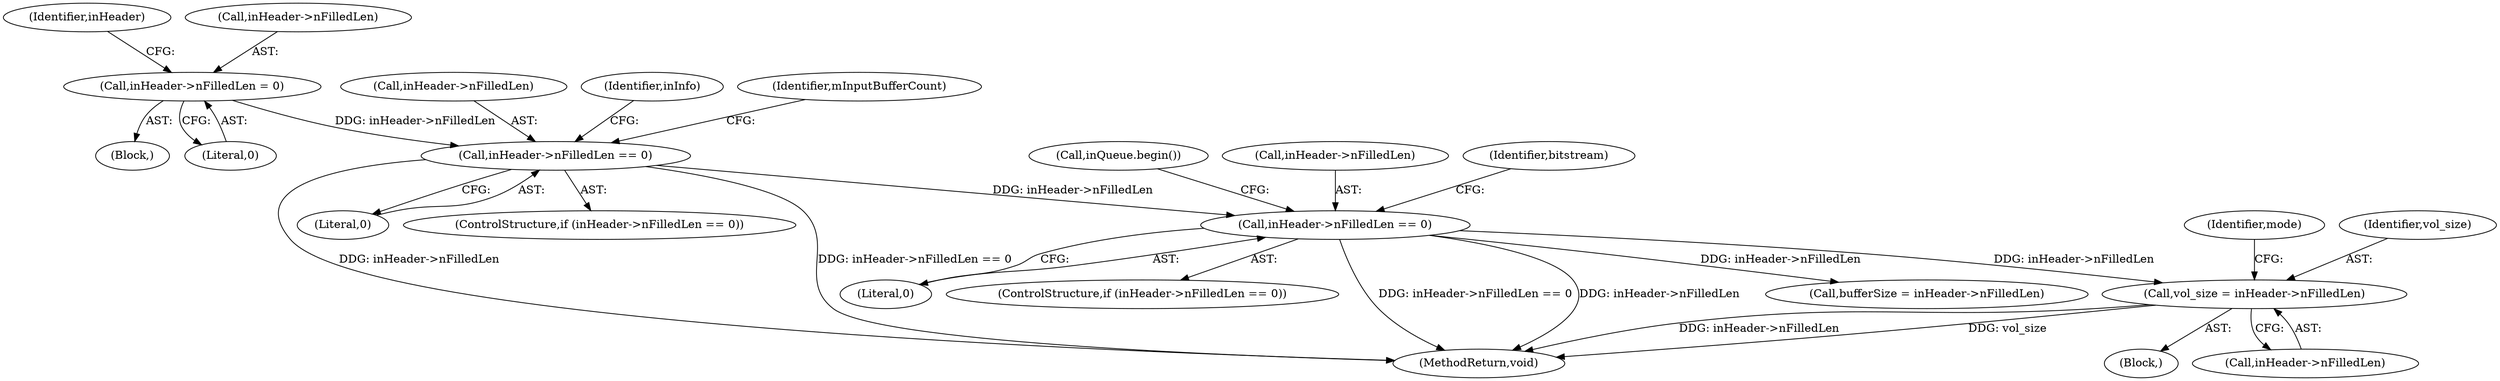 digraph "0_Android_d2f47191538837e796e2b10c1ff7e1ee35f6e0ab@pointer" {
"1000297" [label="(Call,vol_size = inHeader->nFilledLen)"];
"1000169" [label="(Call,inHeader->nFilledLen == 0)"];
"1000571" [label="(Call,inHeader->nFilledLen == 0)"];
"1000546" [label="(Call,inHeader->nFilledLen = 0)"];
"1000570" [label="(ControlStructure,if (inHeader->nFilledLen == 0))"];
"1000554" [label="(Identifier,inHeader)"];
"1000176" [label="(Call,inQueue.begin())"];
"1000291" [label="(Block,)"];
"1000572" [label="(Call,inHeader->nFilledLen)"];
"1000129" [label="(Block,)"];
"1000550" [label="(Literal,0)"];
"1000640" [label="(MethodReturn,void)"];
"1000304" [label="(Identifier,mode)"];
"1000571" [label="(Call,inHeader->nFilledLen == 0)"];
"1000170" [label="(Call,inHeader->nFilledLen)"];
"1000461" [label="(Call,bufferSize = inHeader->nFilledLen)"];
"1000579" [label="(Identifier,inInfo)"];
"1000575" [label="(Literal,0)"];
"1000297" [label="(Call,vol_size = inHeader->nFilledLen)"];
"1000546" [label="(Call,inHeader->nFilledLen = 0)"];
"1000547" [label="(Call,inHeader->nFilledLen)"];
"1000173" [label="(Literal,0)"];
"1000299" [label="(Call,inHeader->nFilledLen)"];
"1000298" [label="(Identifier,vol_size)"];
"1000593" [label="(Identifier,mInputBufferCount)"];
"1000169" [label="(Call,inHeader->nFilledLen == 0)"];
"1000240" [label="(Identifier,bitstream)"];
"1000168" [label="(ControlStructure,if (inHeader->nFilledLen == 0))"];
"1000297" -> "1000291"  [label="AST: "];
"1000297" -> "1000299"  [label="CFG: "];
"1000298" -> "1000297"  [label="AST: "];
"1000299" -> "1000297"  [label="AST: "];
"1000304" -> "1000297"  [label="CFG: "];
"1000297" -> "1000640"  [label="DDG: vol_size"];
"1000297" -> "1000640"  [label="DDG: inHeader->nFilledLen"];
"1000169" -> "1000297"  [label="DDG: inHeader->nFilledLen"];
"1000169" -> "1000168"  [label="AST: "];
"1000169" -> "1000173"  [label="CFG: "];
"1000170" -> "1000169"  [label="AST: "];
"1000173" -> "1000169"  [label="AST: "];
"1000176" -> "1000169"  [label="CFG: "];
"1000240" -> "1000169"  [label="CFG: "];
"1000169" -> "1000640"  [label="DDG: inHeader->nFilledLen == 0"];
"1000169" -> "1000640"  [label="DDG: inHeader->nFilledLen"];
"1000571" -> "1000169"  [label="DDG: inHeader->nFilledLen"];
"1000169" -> "1000461"  [label="DDG: inHeader->nFilledLen"];
"1000571" -> "1000570"  [label="AST: "];
"1000571" -> "1000575"  [label="CFG: "];
"1000572" -> "1000571"  [label="AST: "];
"1000575" -> "1000571"  [label="AST: "];
"1000579" -> "1000571"  [label="CFG: "];
"1000593" -> "1000571"  [label="CFG: "];
"1000571" -> "1000640"  [label="DDG: inHeader->nFilledLen == 0"];
"1000571" -> "1000640"  [label="DDG: inHeader->nFilledLen"];
"1000546" -> "1000571"  [label="DDG: inHeader->nFilledLen"];
"1000546" -> "1000129"  [label="AST: "];
"1000546" -> "1000550"  [label="CFG: "];
"1000547" -> "1000546"  [label="AST: "];
"1000550" -> "1000546"  [label="AST: "];
"1000554" -> "1000546"  [label="CFG: "];
}
